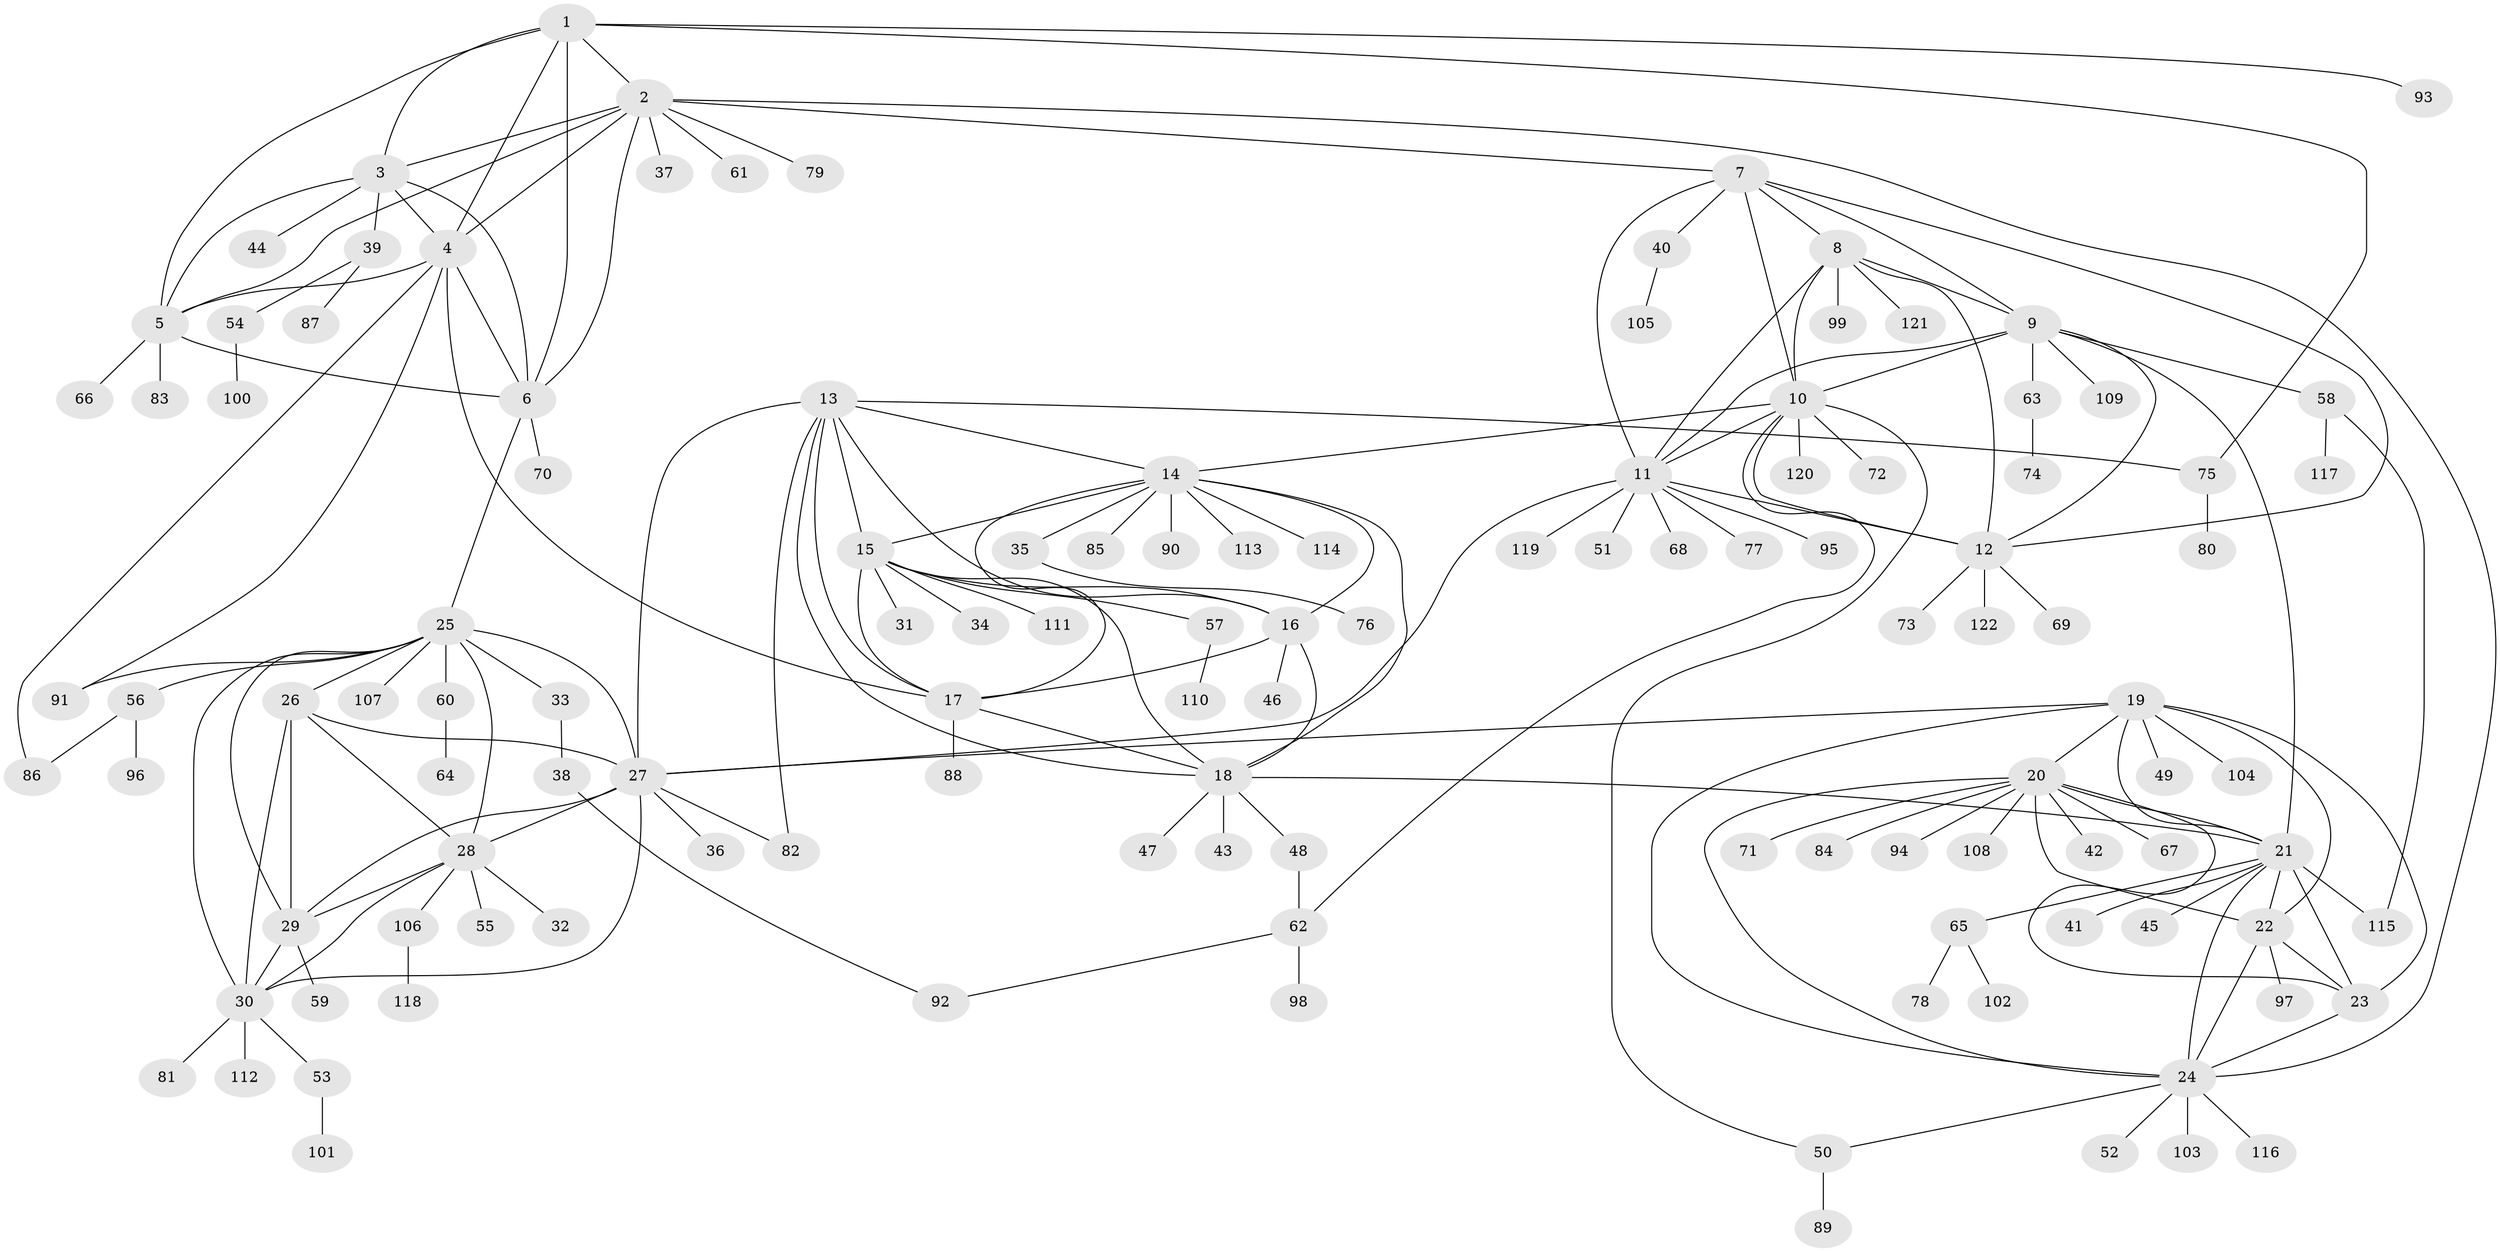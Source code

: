 // coarse degree distribution, {12: 0.013513513513513514, 3: 0.04054054054054054, 7: 0.05405405405405406, 5: 0.0945945945945946, 8: 0.05405405405405406, 9: 0.04054054054054054, 10: 0.05405405405405406, 6: 0.02702702702702703, 1: 0.4189189189189189, 2: 0.20270270270270271}
// Generated by graph-tools (version 1.1) at 2025/52/03/04/25 22:52:41]
// undirected, 122 vertices, 185 edges
graph export_dot {
  node [color=gray90,style=filled];
  1;
  2;
  3;
  4;
  5;
  6;
  7;
  8;
  9;
  10;
  11;
  12;
  13;
  14;
  15;
  16;
  17;
  18;
  19;
  20;
  21;
  22;
  23;
  24;
  25;
  26;
  27;
  28;
  29;
  30;
  31;
  32;
  33;
  34;
  35;
  36;
  37;
  38;
  39;
  40;
  41;
  42;
  43;
  44;
  45;
  46;
  47;
  48;
  49;
  50;
  51;
  52;
  53;
  54;
  55;
  56;
  57;
  58;
  59;
  60;
  61;
  62;
  63;
  64;
  65;
  66;
  67;
  68;
  69;
  70;
  71;
  72;
  73;
  74;
  75;
  76;
  77;
  78;
  79;
  80;
  81;
  82;
  83;
  84;
  85;
  86;
  87;
  88;
  89;
  90;
  91;
  92;
  93;
  94;
  95;
  96;
  97;
  98;
  99;
  100;
  101;
  102;
  103;
  104;
  105;
  106;
  107;
  108;
  109;
  110;
  111;
  112;
  113;
  114;
  115;
  116;
  117;
  118;
  119;
  120;
  121;
  122;
  1 -- 2;
  1 -- 3;
  1 -- 4;
  1 -- 5;
  1 -- 6;
  1 -- 75;
  1 -- 93;
  2 -- 3;
  2 -- 4;
  2 -- 5;
  2 -- 6;
  2 -- 7;
  2 -- 24;
  2 -- 37;
  2 -- 61;
  2 -- 79;
  3 -- 4;
  3 -- 5;
  3 -- 6;
  3 -- 39;
  3 -- 44;
  4 -- 5;
  4 -- 6;
  4 -- 17;
  4 -- 86;
  4 -- 91;
  5 -- 6;
  5 -- 66;
  5 -- 83;
  6 -- 25;
  6 -- 70;
  7 -- 8;
  7 -- 9;
  7 -- 10;
  7 -- 11;
  7 -- 12;
  7 -- 40;
  8 -- 9;
  8 -- 10;
  8 -- 11;
  8 -- 12;
  8 -- 99;
  8 -- 121;
  9 -- 10;
  9 -- 11;
  9 -- 12;
  9 -- 21;
  9 -- 58;
  9 -- 63;
  9 -- 109;
  10 -- 11;
  10 -- 12;
  10 -- 14;
  10 -- 50;
  10 -- 62;
  10 -- 72;
  10 -- 120;
  11 -- 12;
  11 -- 27;
  11 -- 51;
  11 -- 68;
  11 -- 77;
  11 -- 95;
  11 -- 119;
  12 -- 69;
  12 -- 73;
  12 -- 122;
  13 -- 14;
  13 -- 15;
  13 -- 16;
  13 -- 17;
  13 -- 18;
  13 -- 27;
  13 -- 75;
  13 -- 82;
  14 -- 15;
  14 -- 16;
  14 -- 17;
  14 -- 18;
  14 -- 35;
  14 -- 85;
  14 -- 90;
  14 -- 113;
  14 -- 114;
  15 -- 16;
  15 -- 17;
  15 -- 18;
  15 -- 31;
  15 -- 34;
  15 -- 57;
  15 -- 111;
  16 -- 17;
  16 -- 18;
  16 -- 46;
  17 -- 18;
  17 -- 88;
  18 -- 21;
  18 -- 43;
  18 -- 47;
  18 -- 48;
  19 -- 20;
  19 -- 21;
  19 -- 22;
  19 -- 23;
  19 -- 24;
  19 -- 27;
  19 -- 49;
  19 -- 104;
  20 -- 21;
  20 -- 22;
  20 -- 23;
  20 -- 24;
  20 -- 42;
  20 -- 67;
  20 -- 71;
  20 -- 84;
  20 -- 94;
  20 -- 108;
  21 -- 22;
  21 -- 23;
  21 -- 24;
  21 -- 41;
  21 -- 45;
  21 -- 65;
  21 -- 115;
  22 -- 23;
  22 -- 24;
  22 -- 97;
  23 -- 24;
  24 -- 50;
  24 -- 52;
  24 -- 103;
  24 -- 116;
  25 -- 26;
  25 -- 27;
  25 -- 28;
  25 -- 29;
  25 -- 30;
  25 -- 33;
  25 -- 56;
  25 -- 60;
  25 -- 91;
  25 -- 107;
  26 -- 27;
  26 -- 28;
  26 -- 29;
  26 -- 30;
  27 -- 28;
  27 -- 29;
  27 -- 30;
  27 -- 36;
  27 -- 82;
  28 -- 29;
  28 -- 30;
  28 -- 32;
  28 -- 55;
  28 -- 106;
  29 -- 30;
  29 -- 59;
  30 -- 53;
  30 -- 81;
  30 -- 112;
  33 -- 38;
  35 -- 76;
  38 -- 92;
  39 -- 54;
  39 -- 87;
  40 -- 105;
  48 -- 62;
  50 -- 89;
  53 -- 101;
  54 -- 100;
  56 -- 86;
  56 -- 96;
  57 -- 110;
  58 -- 115;
  58 -- 117;
  60 -- 64;
  62 -- 92;
  62 -- 98;
  63 -- 74;
  65 -- 78;
  65 -- 102;
  75 -- 80;
  106 -- 118;
}

